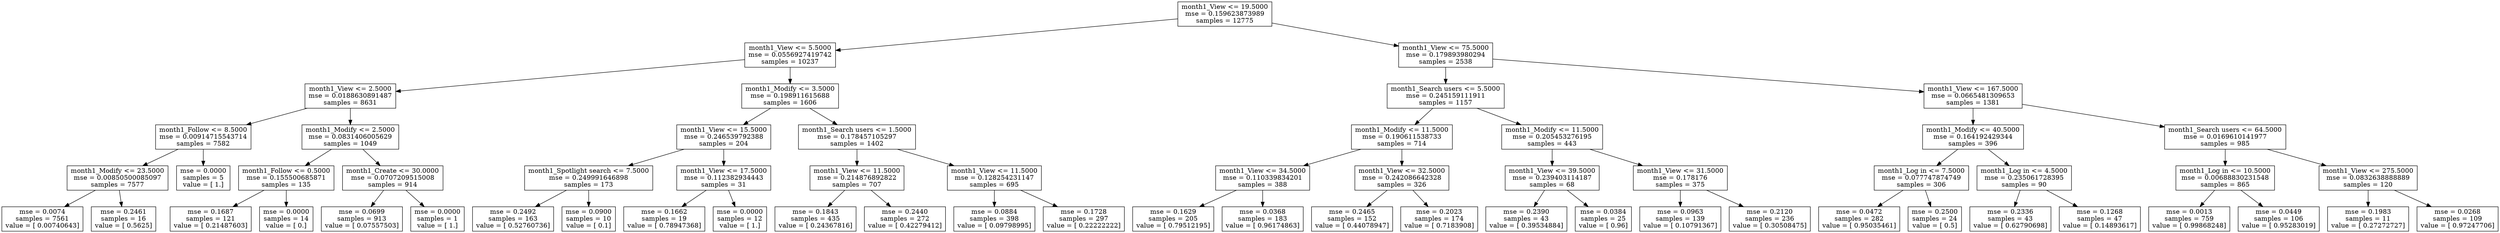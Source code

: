 digraph Tree {
0 [label="month1_View <= 19.5000\nmse = 0.159623873989\nsamples = 12775", shape="box"] ;
1 [label="month1_View <= 5.5000\nmse = 0.0556927419742\nsamples = 10237", shape="box"] ;
0 -> 1 ;
2 [label="month1_View <= 2.5000\nmse = 0.0188630891487\nsamples = 8631", shape="box"] ;
1 -> 2 ;
3 [label="month1_Follow <= 8.5000\nmse = 0.00914715543714\nsamples = 7582", shape="box"] ;
2 -> 3 ;
4 [label="month1_Modify <= 23.5000\nmse = 0.00850500085097\nsamples = 7577", shape="box"] ;
3 -> 4 ;
5 [label="mse = 0.0074\nsamples = 7561\nvalue = [ 0.00740643]", shape="box"] ;
4 -> 5 ;
6 [label="mse = 0.2461\nsamples = 16\nvalue = [ 0.5625]", shape="box"] ;
4 -> 6 ;
7 [label="mse = 0.0000\nsamples = 5\nvalue = [ 1.]", shape="box"] ;
3 -> 7 ;
8 [label="month1_Modify <= 2.5000\nmse = 0.0831406005629\nsamples = 1049", shape="box"] ;
2 -> 8 ;
9 [label="month1_Follow <= 0.5000\nmse = 0.155500685871\nsamples = 135", shape="box"] ;
8 -> 9 ;
10 [label="mse = 0.1687\nsamples = 121\nvalue = [ 0.21487603]", shape="box"] ;
9 -> 10 ;
11 [label="mse = 0.0000\nsamples = 14\nvalue = [ 0.]", shape="box"] ;
9 -> 11 ;
12 [label="month1_Create <= 30.0000\nmse = 0.0707209515008\nsamples = 914", shape="box"] ;
8 -> 12 ;
13 [label="mse = 0.0699\nsamples = 913\nvalue = [ 0.07557503]", shape="box"] ;
12 -> 13 ;
14 [label="mse = 0.0000\nsamples = 1\nvalue = [ 1.]", shape="box"] ;
12 -> 14 ;
15 [label="month1_Modify <= 3.5000\nmse = 0.198911615688\nsamples = 1606", shape="box"] ;
1 -> 15 ;
16 [label="month1_View <= 15.5000\nmse = 0.246539792388\nsamples = 204", shape="box"] ;
15 -> 16 ;
17 [label="month1_Spotlight search <= 7.5000\nmse = 0.249991646898\nsamples = 173", shape="box"] ;
16 -> 17 ;
18 [label="mse = 0.2492\nsamples = 163\nvalue = [ 0.52760736]", shape="box"] ;
17 -> 18 ;
19 [label="mse = 0.0900\nsamples = 10\nvalue = [ 0.1]", shape="box"] ;
17 -> 19 ;
20 [label="month1_View <= 17.5000\nmse = 0.112382934443\nsamples = 31", shape="box"] ;
16 -> 20 ;
21 [label="mse = 0.1662\nsamples = 19\nvalue = [ 0.78947368]", shape="box"] ;
20 -> 21 ;
22 [label="mse = 0.0000\nsamples = 12\nvalue = [ 1.]", shape="box"] ;
20 -> 22 ;
23 [label="month1_Search users <= 1.5000\nmse = 0.178457105297\nsamples = 1402", shape="box"] ;
15 -> 23 ;
24 [label="month1_View <= 11.5000\nmse = 0.214876892822\nsamples = 707", shape="box"] ;
23 -> 24 ;
25 [label="mse = 0.1843\nsamples = 435\nvalue = [ 0.24367816]", shape="box"] ;
24 -> 25 ;
26 [label="mse = 0.2440\nsamples = 272\nvalue = [ 0.42279412]", shape="box"] ;
24 -> 26 ;
27 [label="month1_View <= 11.5000\nmse = 0.128254231147\nsamples = 695", shape="box"] ;
23 -> 27 ;
28 [label="mse = 0.0884\nsamples = 398\nvalue = [ 0.09798995]", shape="box"] ;
27 -> 28 ;
29 [label="mse = 0.1728\nsamples = 297\nvalue = [ 0.22222222]", shape="box"] ;
27 -> 29 ;
30 [label="month1_View <= 75.5000\nmse = 0.179893980294\nsamples = 2538", shape="box"] ;
0 -> 30 ;
31 [label="month1_Search users <= 5.5000\nmse = 0.245159111911\nsamples = 1157", shape="box"] ;
30 -> 31 ;
32 [label="month1_Modify <= 11.5000\nmse = 0.190611538733\nsamples = 714", shape="box"] ;
31 -> 32 ;
33 [label="month1_View <= 34.5000\nmse = 0.110339834201\nsamples = 388", shape="box"] ;
32 -> 33 ;
34 [label="mse = 0.1629\nsamples = 205\nvalue = [ 0.79512195]", shape="box"] ;
33 -> 34 ;
35 [label="mse = 0.0368\nsamples = 183\nvalue = [ 0.96174863]", shape="box"] ;
33 -> 35 ;
36 [label="month1_View <= 32.5000\nmse = 0.242086642328\nsamples = 326", shape="box"] ;
32 -> 36 ;
37 [label="mse = 0.2465\nsamples = 152\nvalue = [ 0.44078947]", shape="box"] ;
36 -> 37 ;
38 [label="mse = 0.2023\nsamples = 174\nvalue = [ 0.7183908]", shape="box"] ;
36 -> 38 ;
39 [label="month1_Modify <= 11.5000\nmse = 0.205453276195\nsamples = 443", shape="box"] ;
31 -> 39 ;
40 [label="month1_View <= 39.5000\nmse = 0.239403114187\nsamples = 68", shape="box"] ;
39 -> 40 ;
41 [label="mse = 0.2390\nsamples = 43\nvalue = [ 0.39534884]", shape="box"] ;
40 -> 41 ;
42 [label="mse = 0.0384\nsamples = 25\nvalue = [ 0.96]", shape="box"] ;
40 -> 42 ;
43 [label="month1_View <= 31.5000\nmse = 0.178176\nsamples = 375", shape="box"] ;
39 -> 43 ;
44 [label="mse = 0.0963\nsamples = 139\nvalue = [ 0.10791367]", shape="box"] ;
43 -> 44 ;
45 [label="mse = 0.2120\nsamples = 236\nvalue = [ 0.30508475]", shape="box"] ;
43 -> 45 ;
46 [label="month1_View <= 167.5000\nmse = 0.0665481309653\nsamples = 1381", shape="box"] ;
30 -> 46 ;
47 [label="month1_Modify <= 40.5000\nmse = 0.164192429344\nsamples = 396", shape="box"] ;
46 -> 47 ;
48 [label="month1_Log in <= 7.5000\nmse = 0.077747874749\nsamples = 306", shape="box"] ;
47 -> 48 ;
49 [label="mse = 0.0472\nsamples = 282\nvalue = [ 0.95035461]", shape="box"] ;
48 -> 49 ;
50 [label="mse = 0.2500\nsamples = 24\nvalue = [ 0.5]", shape="box"] ;
48 -> 50 ;
51 [label="month1_Log in <= 4.5000\nmse = 0.235061728395\nsamples = 90", shape="box"] ;
47 -> 51 ;
52 [label="mse = 0.2336\nsamples = 43\nvalue = [ 0.62790698]", shape="box"] ;
51 -> 52 ;
53 [label="mse = 0.1268\nsamples = 47\nvalue = [ 0.14893617]", shape="box"] ;
51 -> 53 ;
54 [label="month1_Search users <= 64.5000\nmse = 0.0169610141977\nsamples = 985", shape="box"] ;
46 -> 54 ;
55 [label="month1_Log in <= 10.5000\nmse = 0.00688830231548\nsamples = 865", shape="box"] ;
54 -> 55 ;
56 [label="mse = 0.0013\nsamples = 759\nvalue = [ 0.99868248]", shape="box"] ;
55 -> 56 ;
57 [label="mse = 0.0449\nsamples = 106\nvalue = [ 0.95283019]", shape="box"] ;
55 -> 57 ;
58 [label="month1_View <= 275.5000\nmse = 0.0832638888889\nsamples = 120", shape="box"] ;
54 -> 58 ;
59 [label="mse = 0.1983\nsamples = 11\nvalue = [ 0.27272727]", shape="box"] ;
58 -> 59 ;
60 [label="mse = 0.0268\nsamples = 109\nvalue = [ 0.97247706]", shape="box"] ;
58 -> 60 ;
}